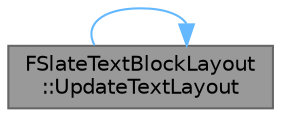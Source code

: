 digraph "FSlateTextBlockLayout::UpdateTextLayout"
{
 // INTERACTIVE_SVG=YES
 // LATEX_PDF_SIZE
  bgcolor="transparent";
  edge [fontname=Helvetica,fontsize=10,labelfontname=Helvetica,labelfontsize=10];
  node [fontname=Helvetica,fontsize=10,shape=box,height=0.2,width=0.4];
  rankdir="LR";
  Node1 [id="Node000001",label="FSlateTextBlockLayout\l::UpdateTextLayout",height=0.2,width=0.4,color="gray40", fillcolor="grey60", style="filled", fontcolor="black",tooltip="Updates the text layout to contain the given text."];
  Node1 -> Node1 [id="edge1_Node000001_Node000001",color="steelblue1",style="solid",tooltip=" "];
}
